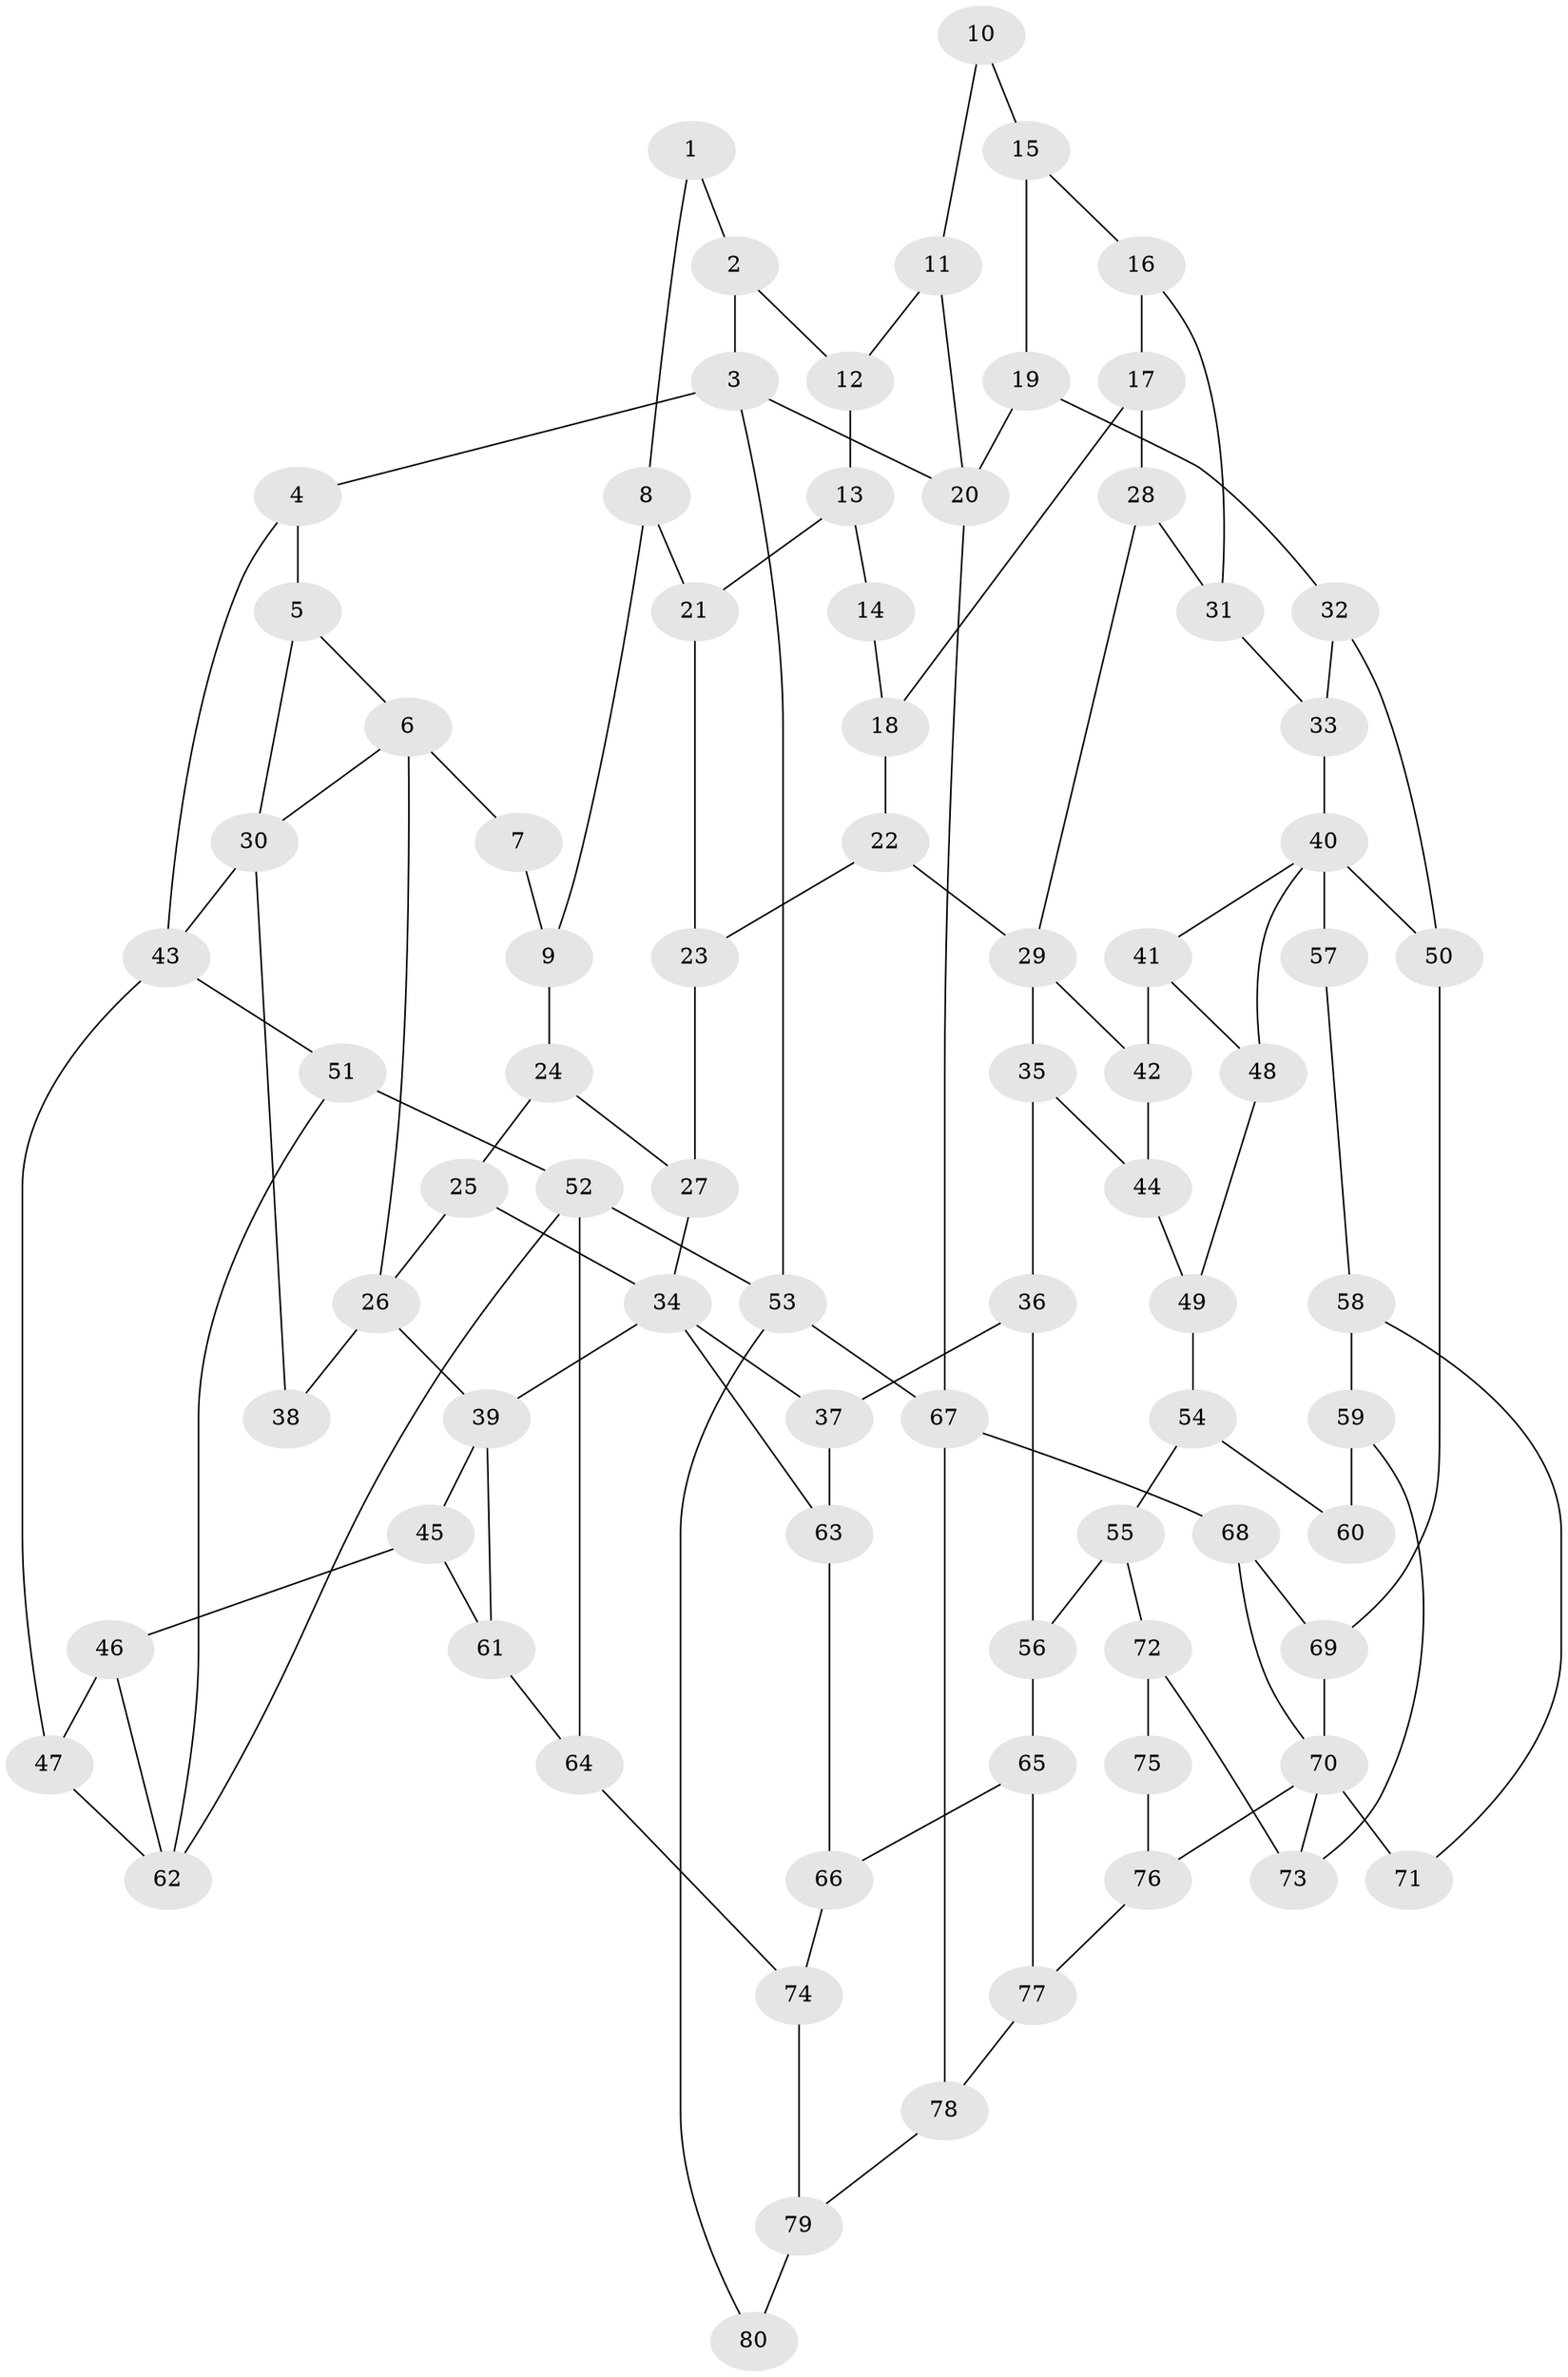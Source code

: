 // original degree distribution, {3: 0.05357142857142857, 6: 0.25892857142857145, 5: 0.48214285714285715, 4: 0.20535714285714285}
// Generated by graph-tools (version 1.1) at 2025/54/03/04/25 22:54:37]
// undirected, 80 vertices, 124 edges
graph export_dot {
  node [color=gray90,style=filled];
  1;
  2;
  3;
  4;
  5;
  6;
  7;
  8;
  9;
  10;
  11;
  12;
  13;
  14;
  15;
  16;
  17;
  18;
  19;
  20;
  21;
  22;
  23;
  24;
  25;
  26;
  27;
  28;
  29;
  30;
  31;
  32;
  33;
  34;
  35;
  36;
  37;
  38;
  39;
  40;
  41;
  42;
  43;
  44;
  45;
  46;
  47;
  48;
  49;
  50;
  51;
  52;
  53;
  54;
  55;
  56;
  57;
  58;
  59;
  60;
  61;
  62;
  63;
  64;
  65;
  66;
  67;
  68;
  69;
  70;
  71;
  72;
  73;
  74;
  75;
  76;
  77;
  78;
  79;
  80;
  1 -- 2 [weight=1.0];
  1 -- 8 [weight=1.0];
  2 -- 3 [weight=1.0];
  2 -- 12 [weight=1.0];
  3 -- 4 [weight=1.0];
  3 -- 20 [weight=1.0];
  3 -- 53 [weight=1.0];
  4 -- 5 [weight=1.0];
  4 -- 43 [weight=1.0];
  5 -- 6 [weight=1.0];
  5 -- 30 [weight=1.0];
  6 -- 7 [weight=1.0];
  6 -- 26 [weight=1.0];
  6 -- 30 [weight=1.0];
  7 -- 9 [weight=1.0];
  8 -- 9 [weight=1.0];
  8 -- 21 [weight=1.0];
  9 -- 24 [weight=1.0];
  10 -- 11 [weight=1.0];
  10 -- 15 [weight=1.0];
  11 -- 12 [weight=1.0];
  11 -- 20 [weight=1.0];
  12 -- 13 [weight=1.0];
  13 -- 14 [weight=1.0];
  13 -- 21 [weight=1.0];
  14 -- 18 [weight=1.0];
  15 -- 16 [weight=1.0];
  15 -- 19 [weight=1.0];
  16 -- 17 [weight=1.0];
  16 -- 31 [weight=1.0];
  17 -- 18 [weight=1.0];
  17 -- 28 [weight=1.0];
  18 -- 22 [weight=1.0];
  19 -- 20 [weight=1.0];
  19 -- 32 [weight=1.0];
  20 -- 67 [weight=1.0];
  21 -- 23 [weight=1.0];
  22 -- 23 [weight=1.0];
  22 -- 29 [weight=1.0];
  23 -- 27 [weight=1.0];
  24 -- 25 [weight=1.0];
  24 -- 27 [weight=1.0];
  25 -- 26 [weight=1.0];
  25 -- 34 [weight=1.0];
  26 -- 38 [weight=1.0];
  26 -- 39 [weight=2.0];
  27 -- 34 [weight=1.0];
  28 -- 29 [weight=1.0];
  28 -- 31 [weight=1.0];
  29 -- 35 [weight=1.0];
  29 -- 42 [weight=1.0];
  30 -- 38 [weight=2.0];
  30 -- 43 [weight=2.0];
  31 -- 33 [weight=1.0];
  32 -- 33 [weight=1.0];
  32 -- 50 [weight=1.0];
  33 -- 40 [weight=1.0];
  34 -- 37 [weight=1.0];
  34 -- 39 [weight=2.0];
  34 -- 63 [weight=1.0];
  35 -- 36 [weight=1.0];
  35 -- 44 [weight=1.0];
  36 -- 37 [weight=1.0];
  36 -- 56 [weight=1.0];
  37 -- 63 [weight=1.0];
  39 -- 45 [weight=1.0];
  39 -- 61 [weight=1.0];
  40 -- 41 [weight=1.0];
  40 -- 48 [weight=1.0];
  40 -- 50 [weight=1.0];
  40 -- 57 [weight=2.0];
  41 -- 42 [weight=1.0];
  41 -- 48 [weight=1.0];
  42 -- 44 [weight=1.0];
  43 -- 47 [weight=1.0];
  43 -- 51 [weight=1.0];
  44 -- 49 [weight=1.0];
  45 -- 46 [weight=1.0];
  45 -- 61 [weight=1.0];
  46 -- 47 [weight=1.0];
  46 -- 62 [weight=1.0];
  47 -- 62 [weight=1.0];
  48 -- 49 [weight=1.0];
  49 -- 54 [weight=1.0];
  50 -- 69 [weight=1.0];
  51 -- 52 [weight=1.0];
  51 -- 62 [weight=1.0];
  52 -- 53 [weight=1.0];
  52 -- 62 [weight=1.0];
  52 -- 64 [weight=1.0];
  53 -- 67 [weight=1.0];
  53 -- 80 [weight=1.0];
  54 -- 55 [weight=1.0];
  54 -- 60 [weight=1.0];
  55 -- 56 [weight=1.0];
  55 -- 72 [weight=1.0];
  56 -- 65 [weight=1.0];
  57 -- 58 [weight=1.0];
  58 -- 59 [weight=1.0];
  58 -- 71 [weight=1.0];
  59 -- 60 [weight=1.0];
  59 -- 73 [weight=1.0];
  61 -- 64 [weight=1.0];
  63 -- 66 [weight=1.0];
  64 -- 74 [weight=1.0];
  65 -- 66 [weight=1.0];
  65 -- 77 [weight=1.0];
  66 -- 74 [weight=1.0];
  67 -- 68 [weight=1.0];
  67 -- 78 [weight=1.0];
  68 -- 69 [weight=1.0];
  68 -- 70 [weight=1.0];
  69 -- 70 [weight=1.0];
  70 -- 71 [weight=2.0];
  70 -- 73 [weight=1.0];
  70 -- 76 [weight=1.0];
  72 -- 73 [weight=1.0];
  72 -- 75 [weight=2.0];
  74 -- 79 [weight=1.0];
  75 -- 76 [weight=1.0];
  76 -- 77 [weight=1.0];
  77 -- 78 [weight=1.0];
  78 -- 79 [weight=1.0];
  79 -- 80 [weight=1.0];
}
